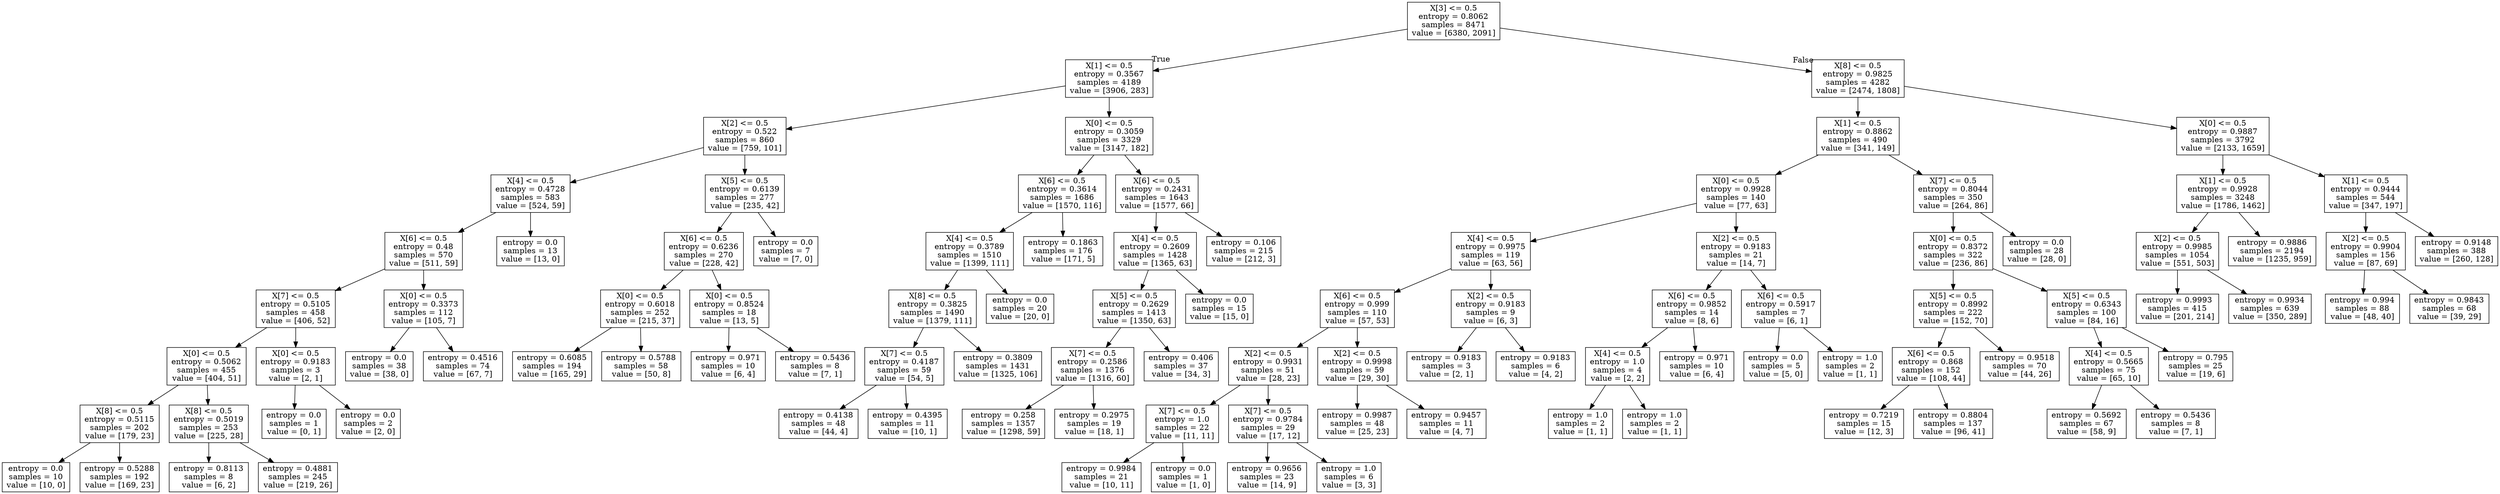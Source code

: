 digraph Tree {
node [shape=box] ;
0 [label="X[3] <= 0.5\nentropy = 0.8062\nsamples = 8471\nvalue = [6380, 2091]"] ;
1 [label="X[1] <= 0.5\nentropy = 0.3567\nsamples = 4189\nvalue = [3906, 283]"] ;
0 -> 1 [labeldistance=2.5, labelangle=45, headlabel="True"] ;
2 [label="X[2] <= 0.5\nentropy = 0.522\nsamples = 860\nvalue = [759, 101]"] ;
1 -> 2 ;
3 [label="X[4] <= 0.5\nentropy = 0.4728\nsamples = 583\nvalue = [524, 59]"] ;
2 -> 3 ;
4 [label="X[6] <= 0.5\nentropy = 0.48\nsamples = 570\nvalue = [511, 59]"] ;
3 -> 4 ;
5 [label="X[7] <= 0.5\nentropy = 0.5105\nsamples = 458\nvalue = [406, 52]"] ;
4 -> 5 ;
6 [label="X[0] <= 0.5\nentropy = 0.5062\nsamples = 455\nvalue = [404, 51]"] ;
5 -> 6 ;
7 [label="X[8] <= 0.5\nentropy = 0.5115\nsamples = 202\nvalue = [179, 23]"] ;
6 -> 7 ;
8 [label="entropy = 0.0\nsamples = 10\nvalue = [10, 0]"] ;
7 -> 8 ;
9 [label="entropy = 0.5288\nsamples = 192\nvalue = [169, 23]"] ;
7 -> 9 ;
10 [label="X[8] <= 0.5\nentropy = 0.5019\nsamples = 253\nvalue = [225, 28]"] ;
6 -> 10 ;
11 [label="entropy = 0.8113\nsamples = 8\nvalue = [6, 2]"] ;
10 -> 11 ;
12 [label="entropy = 0.4881\nsamples = 245\nvalue = [219, 26]"] ;
10 -> 12 ;
13 [label="X[0] <= 0.5\nentropy = 0.9183\nsamples = 3\nvalue = [2, 1]"] ;
5 -> 13 ;
14 [label="entropy = 0.0\nsamples = 1\nvalue = [0, 1]"] ;
13 -> 14 ;
15 [label="entropy = 0.0\nsamples = 2\nvalue = [2, 0]"] ;
13 -> 15 ;
16 [label="X[0] <= 0.5\nentropy = 0.3373\nsamples = 112\nvalue = [105, 7]"] ;
4 -> 16 ;
17 [label="entropy = 0.0\nsamples = 38\nvalue = [38, 0]"] ;
16 -> 17 ;
18 [label="entropy = 0.4516\nsamples = 74\nvalue = [67, 7]"] ;
16 -> 18 ;
19 [label="entropy = 0.0\nsamples = 13\nvalue = [13, 0]"] ;
3 -> 19 ;
20 [label="X[5] <= 0.5\nentropy = 0.6139\nsamples = 277\nvalue = [235, 42]"] ;
2 -> 20 ;
21 [label="X[6] <= 0.5\nentropy = 0.6236\nsamples = 270\nvalue = [228, 42]"] ;
20 -> 21 ;
22 [label="X[0] <= 0.5\nentropy = 0.6018\nsamples = 252\nvalue = [215, 37]"] ;
21 -> 22 ;
23 [label="entropy = 0.6085\nsamples = 194\nvalue = [165, 29]"] ;
22 -> 23 ;
24 [label="entropy = 0.5788\nsamples = 58\nvalue = [50, 8]"] ;
22 -> 24 ;
25 [label="X[0] <= 0.5\nentropy = 0.8524\nsamples = 18\nvalue = [13, 5]"] ;
21 -> 25 ;
26 [label="entropy = 0.971\nsamples = 10\nvalue = [6, 4]"] ;
25 -> 26 ;
27 [label="entropy = 0.5436\nsamples = 8\nvalue = [7, 1]"] ;
25 -> 27 ;
28 [label="entropy = 0.0\nsamples = 7\nvalue = [7, 0]"] ;
20 -> 28 ;
29 [label="X[0] <= 0.5\nentropy = 0.3059\nsamples = 3329\nvalue = [3147, 182]"] ;
1 -> 29 ;
30 [label="X[6] <= 0.5\nentropy = 0.3614\nsamples = 1686\nvalue = [1570, 116]"] ;
29 -> 30 ;
31 [label="X[4] <= 0.5\nentropy = 0.3789\nsamples = 1510\nvalue = [1399, 111]"] ;
30 -> 31 ;
32 [label="X[8] <= 0.5\nentropy = 0.3825\nsamples = 1490\nvalue = [1379, 111]"] ;
31 -> 32 ;
33 [label="X[7] <= 0.5\nentropy = 0.4187\nsamples = 59\nvalue = [54, 5]"] ;
32 -> 33 ;
34 [label="entropy = 0.4138\nsamples = 48\nvalue = [44, 4]"] ;
33 -> 34 ;
35 [label="entropy = 0.4395\nsamples = 11\nvalue = [10, 1]"] ;
33 -> 35 ;
36 [label="entropy = 0.3809\nsamples = 1431\nvalue = [1325, 106]"] ;
32 -> 36 ;
37 [label="entropy = 0.0\nsamples = 20\nvalue = [20, 0]"] ;
31 -> 37 ;
38 [label="entropy = 0.1863\nsamples = 176\nvalue = [171, 5]"] ;
30 -> 38 ;
39 [label="X[6] <= 0.5\nentropy = 0.2431\nsamples = 1643\nvalue = [1577, 66]"] ;
29 -> 39 ;
40 [label="X[4] <= 0.5\nentropy = 0.2609\nsamples = 1428\nvalue = [1365, 63]"] ;
39 -> 40 ;
41 [label="X[5] <= 0.5\nentropy = 0.2629\nsamples = 1413\nvalue = [1350, 63]"] ;
40 -> 41 ;
42 [label="X[7] <= 0.5\nentropy = 0.2586\nsamples = 1376\nvalue = [1316, 60]"] ;
41 -> 42 ;
43 [label="entropy = 0.258\nsamples = 1357\nvalue = [1298, 59]"] ;
42 -> 43 ;
44 [label="entropy = 0.2975\nsamples = 19\nvalue = [18, 1]"] ;
42 -> 44 ;
45 [label="entropy = 0.406\nsamples = 37\nvalue = [34, 3]"] ;
41 -> 45 ;
46 [label="entropy = 0.0\nsamples = 15\nvalue = [15, 0]"] ;
40 -> 46 ;
47 [label="entropy = 0.106\nsamples = 215\nvalue = [212, 3]"] ;
39 -> 47 ;
48 [label="X[8] <= 0.5\nentropy = 0.9825\nsamples = 4282\nvalue = [2474, 1808]"] ;
0 -> 48 [labeldistance=2.5, labelangle=-45, headlabel="False"] ;
49 [label="X[1] <= 0.5\nentropy = 0.8862\nsamples = 490\nvalue = [341, 149]"] ;
48 -> 49 ;
50 [label="X[0] <= 0.5\nentropy = 0.9928\nsamples = 140\nvalue = [77, 63]"] ;
49 -> 50 ;
51 [label="X[4] <= 0.5\nentropy = 0.9975\nsamples = 119\nvalue = [63, 56]"] ;
50 -> 51 ;
52 [label="X[6] <= 0.5\nentropy = 0.999\nsamples = 110\nvalue = [57, 53]"] ;
51 -> 52 ;
53 [label="X[2] <= 0.5\nentropy = 0.9931\nsamples = 51\nvalue = [28, 23]"] ;
52 -> 53 ;
54 [label="X[7] <= 0.5\nentropy = 1.0\nsamples = 22\nvalue = [11, 11]"] ;
53 -> 54 ;
55 [label="entropy = 0.9984\nsamples = 21\nvalue = [10, 11]"] ;
54 -> 55 ;
56 [label="entropy = 0.0\nsamples = 1\nvalue = [1, 0]"] ;
54 -> 56 ;
57 [label="X[7] <= 0.5\nentropy = 0.9784\nsamples = 29\nvalue = [17, 12]"] ;
53 -> 57 ;
58 [label="entropy = 0.9656\nsamples = 23\nvalue = [14, 9]"] ;
57 -> 58 ;
59 [label="entropy = 1.0\nsamples = 6\nvalue = [3, 3]"] ;
57 -> 59 ;
60 [label="X[2] <= 0.5\nentropy = 0.9998\nsamples = 59\nvalue = [29, 30]"] ;
52 -> 60 ;
61 [label="entropy = 0.9987\nsamples = 48\nvalue = [25, 23]"] ;
60 -> 61 ;
62 [label="entropy = 0.9457\nsamples = 11\nvalue = [4, 7]"] ;
60 -> 62 ;
63 [label="X[2] <= 0.5\nentropy = 0.9183\nsamples = 9\nvalue = [6, 3]"] ;
51 -> 63 ;
64 [label="entropy = 0.9183\nsamples = 3\nvalue = [2, 1]"] ;
63 -> 64 ;
65 [label="entropy = 0.9183\nsamples = 6\nvalue = [4, 2]"] ;
63 -> 65 ;
66 [label="X[2] <= 0.5\nentropy = 0.9183\nsamples = 21\nvalue = [14, 7]"] ;
50 -> 66 ;
67 [label="X[6] <= 0.5\nentropy = 0.9852\nsamples = 14\nvalue = [8, 6]"] ;
66 -> 67 ;
68 [label="X[4] <= 0.5\nentropy = 1.0\nsamples = 4\nvalue = [2, 2]"] ;
67 -> 68 ;
69 [label="entropy = 1.0\nsamples = 2\nvalue = [1, 1]"] ;
68 -> 69 ;
70 [label="entropy = 1.0\nsamples = 2\nvalue = [1, 1]"] ;
68 -> 70 ;
71 [label="entropy = 0.971\nsamples = 10\nvalue = [6, 4]"] ;
67 -> 71 ;
72 [label="X[6] <= 0.5\nentropy = 0.5917\nsamples = 7\nvalue = [6, 1]"] ;
66 -> 72 ;
73 [label="entropy = 0.0\nsamples = 5\nvalue = [5, 0]"] ;
72 -> 73 ;
74 [label="entropy = 1.0\nsamples = 2\nvalue = [1, 1]"] ;
72 -> 74 ;
75 [label="X[7] <= 0.5\nentropy = 0.8044\nsamples = 350\nvalue = [264, 86]"] ;
49 -> 75 ;
76 [label="X[0] <= 0.5\nentropy = 0.8372\nsamples = 322\nvalue = [236, 86]"] ;
75 -> 76 ;
77 [label="X[5] <= 0.5\nentropy = 0.8992\nsamples = 222\nvalue = [152, 70]"] ;
76 -> 77 ;
78 [label="X[6] <= 0.5\nentropy = 0.868\nsamples = 152\nvalue = [108, 44]"] ;
77 -> 78 ;
79 [label="entropy = 0.7219\nsamples = 15\nvalue = [12, 3]"] ;
78 -> 79 ;
80 [label="entropy = 0.8804\nsamples = 137\nvalue = [96, 41]"] ;
78 -> 80 ;
81 [label="entropy = 0.9518\nsamples = 70\nvalue = [44, 26]"] ;
77 -> 81 ;
82 [label="X[5] <= 0.5\nentropy = 0.6343\nsamples = 100\nvalue = [84, 16]"] ;
76 -> 82 ;
83 [label="X[4] <= 0.5\nentropy = 0.5665\nsamples = 75\nvalue = [65, 10]"] ;
82 -> 83 ;
84 [label="entropy = 0.5692\nsamples = 67\nvalue = [58, 9]"] ;
83 -> 84 ;
85 [label="entropy = 0.5436\nsamples = 8\nvalue = [7, 1]"] ;
83 -> 85 ;
86 [label="entropy = 0.795\nsamples = 25\nvalue = [19, 6]"] ;
82 -> 86 ;
87 [label="entropy = 0.0\nsamples = 28\nvalue = [28, 0]"] ;
75 -> 87 ;
88 [label="X[0] <= 0.5\nentropy = 0.9887\nsamples = 3792\nvalue = [2133, 1659]"] ;
48 -> 88 ;
89 [label="X[1] <= 0.5\nentropy = 0.9928\nsamples = 3248\nvalue = [1786, 1462]"] ;
88 -> 89 ;
90 [label="X[2] <= 0.5\nentropy = 0.9985\nsamples = 1054\nvalue = [551, 503]"] ;
89 -> 90 ;
91 [label="entropy = 0.9993\nsamples = 415\nvalue = [201, 214]"] ;
90 -> 91 ;
92 [label="entropy = 0.9934\nsamples = 639\nvalue = [350, 289]"] ;
90 -> 92 ;
93 [label="entropy = 0.9886\nsamples = 2194\nvalue = [1235, 959]"] ;
89 -> 93 ;
94 [label="X[1] <= 0.5\nentropy = 0.9444\nsamples = 544\nvalue = [347, 197]"] ;
88 -> 94 ;
95 [label="X[2] <= 0.5\nentropy = 0.9904\nsamples = 156\nvalue = [87, 69]"] ;
94 -> 95 ;
96 [label="entropy = 0.994\nsamples = 88\nvalue = [48, 40]"] ;
95 -> 96 ;
97 [label="entropy = 0.9843\nsamples = 68\nvalue = [39, 29]"] ;
95 -> 97 ;
98 [label="entropy = 0.9148\nsamples = 388\nvalue = [260, 128]"] ;
94 -> 98 ;
}